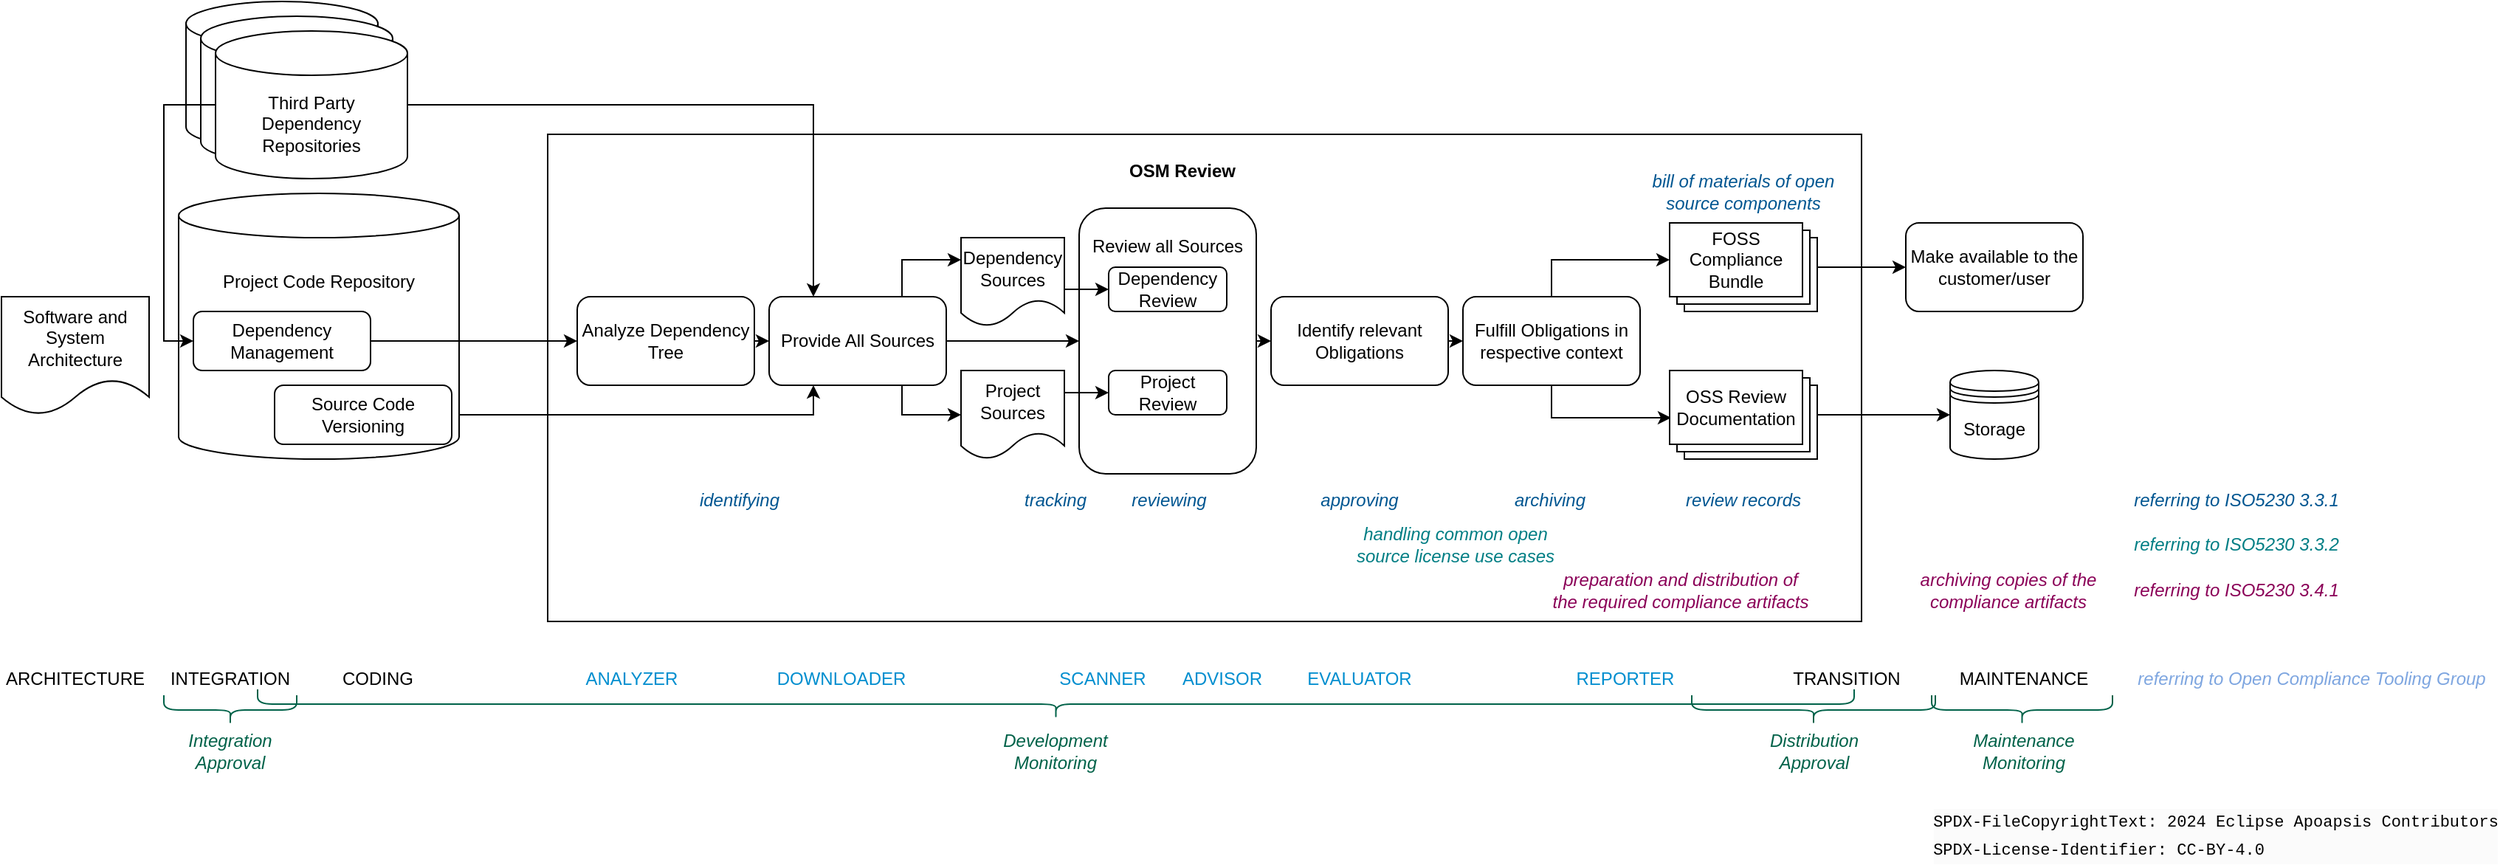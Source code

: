 <mxfile version="24.7.7">
  <diagram id="xuUUKhue_R7tiefVSpS-" name="Seite-1">
    <mxGraphModel dx="2226" dy="1311" grid="1" gridSize="10" guides="1" tooltips="1" connect="1" arrows="1" fold="1" page="0" pageScale="1" pageWidth="827" pageHeight="1169" math="0" shadow="0">
      <root>
        <mxCell id="0" />
        <mxCell id="1" parent="0" />
        <mxCell id="eEWZTHjZ0yC7olwLeoxw-5" value="" style="rounded=0;whiteSpace=wrap;html=1;" parent="1" vertex="1">
          <mxGeometry x="-340" y="20" width="890" height="330" as="geometry" />
        </mxCell>
        <mxCell id="eEWZTHjZ0yC7olwLeoxw-20" style="edgeStyle=orthogonalEdgeStyle;rounded=0;orthogonalLoop=1;jettySize=auto;html=1;exitX=1;exitY=0.5;exitDx=0;exitDy=0;entryX=0.25;entryY=1;entryDx=0;entryDy=0;" parent="1" source="eEWZTHjZ0yC7olwLeoxw-25" target="eEWZTHjZ0yC7olwLeoxw-8" edge="1">
          <mxGeometry relative="1" as="geometry" />
        </mxCell>
        <mxCell id="eEWZTHjZ0yC7olwLeoxw-1" value="Project Code Repository&lt;div&gt;&lt;br&gt;&lt;/div&gt;&lt;div&gt;&lt;br&gt;&lt;/div&gt;&lt;div&gt;&lt;br&gt;&lt;/div&gt;&lt;div&gt;&lt;br&gt;&lt;/div&gt;&lt;div&gt;&lt;br&gt;&lt;/div&gt;&lt;div&gt;&lt;br&gt;&lt;/div&gt;" style="shape=cylinder3;whiteSpace=wrap;html=1;boundedLbl=1;backgroundOutline=1;size=15;" parent="1" vertex="1">
          <mxGeometry x="-590" y="60" width="190" height="180" as="geometry" />
        </mxCell>
        <mxCell id="eEWZTHjZ0yC7olwLeoxw-2" value="Third Party Dependency Repositories" style="shape=cylinder3;whiteSpace=wrap;html=1;boundedLbl=1;backgroundOutline=1;size=15;" parent="1" vertex="1">
          <mxGeometry x="-585" y="-70" width="130" height="100" as="geometry" />
        </mxCell>
        <mxCell id="eEWZTHjZ0yC7olwLeoxw-3" value="Third Party Dependency Repositories" style="shape=cylinder3;whiteSpace=wrap;html=1;boundedLbl=1;backgroundOutline=1;size=15;" parent="1" vertex="1">
          <mxGeometry x="-575" y="-60" width="130" height="100" as="geometry" />
        </mxCell>
        <mxCell id="eEWZTHjZ0yC7olwLeoxw-16" style="edgeStyle=orthogonalEdgeStyle;rounded=0;orthogonalLoop=1;jettySize=auto;html=1;exitX=0;exitY=0.5;exitDx=0;exitDy=0;exitPerimeter=0;entryX=0;entryY=0.5;entryDx=0;entryDy=0;" parent="1" source="eEWZTHjZ0yC7olwLeoxw-4" target="eEWZTHjZ0yC7olwLeoxw-14" edge="1">
          <mxGeometry relative="1" as="geometry">
            <Array as="points">
              <mxPoint x="-600" />
              <mxPoint x="-600" y="160" />
            </Array>
          </mxGeometry>
        </mxCell>
        <mxCell id="eEWZTHjZ0yC7olwLeoxw-17" style="edgeStyle=orthogonalEdgeStyle;rounded=0;orthogonalLoop=1;jettySize=auto;html=1;exitX=1;exitY=0.5;exitDx=0;exitDy=0;exitPerimeter=0;entryX=0.25;entryY=0;entryDx=0;entryDy=0;" parent="1" source="eEWZTHjZ0yC7olwLeoxw-4" target="eEWZTHjZ0yC7olwLeoxw-8" edge="1">
          <mxGeometry relative="1" as="geometry" />
        </mxCell>
        <mxCell id="eEWZTHjZ0yC7olwLeoxw-4" value="Third Party Dependency Repositories" style="shape=cylinder3;whiteSpace=wrap;html=1;boundedLbl=1;backgroundOutline=1;size=15;" parent="1" vertex="1">
          <mxGeometry x="-565" y="-50" width="130" height="100" as="geometry" />
        </mxCell>
        <mxCell id="eEWZTHjZ0yC7olwLeoxw-27" style="edgeStyle=orthogonalEdgeStyle;rounded=0;orthogonalLoop=1;jettySize=auto;html=1;exitX=1;exitY=0.5;exitDx=0;exitDy=0;entryX=0;entryY=0.5;entryDx=0;entryDy=0;" parent="1" source="eEWZTHjZ0yC7olwLeoxw-6" target="eEWZTHjZ0yC7olwLeoxw-8" edge="1">
          <mxGeometry relative="1" as="geometry" />
        </mxCell>
        <mxCell id="eEWZTHjZ0yC7olwLeoxw-6" value="Analyze Dependency Tree" style="rounded=1;whiteSpace=wrap;html=1;" parent="1" vertex="1">
          <mxGeometry x="-320" y="130" width="120" height="60" as="geometry" />
        </mxCell>
        <mxCell id="eEWZTHjZ0yC7olwLeoxw-18" style="edgeStyle=orthogonalEdgeStyle;rounded=0;orthogonalLoop=1;jettySize=auto;html=1;exitX=0.75;exitY=0;exitDx=0;exitDy=0;entryX=0;entryY=0.25;entryDx=0;entryDy=0;" parent="1" source="eEWZTHjZ0yC7olwLeoxw-8" target="eEWZTHjZ0yC7olwLeoxw-12" edge="1">
          <mxGeometry relative="1" as="geometry" />
        </mxCell>
        <mxCell id="eEWZTHjZ0yC7olwLeoxw-21" style="edgeStyle=orthogonalEdgeStyle;rounded=0;orthogonalLoop=1;jettySize=auto;html=1;exitX=0.75;exitY=1;exitDx=0;exitDy=0;entryX=0;entryY=0.5;entryDx=0;entryDy=0;" parent="1" source="eEWZTHjZ0yC7olwLeoxw-8" target="eEWZTHjZ0yC7olwLeoxw-11" edge="1">
          <mxGeometry relative="1" as="geometry" />
        </mxCell>
        <mxCell id="JHhQLL7Nae5xic5dNa52-4" style="edgeStyle=orthogonalEdgeStyle;rounded=0;orthogonalLoop=1;jettySize=auto;html=1;exitX=1;exitY=0.5;exitDx=0;exitDy=0;entryX=0;entryY=0.5;entryDx=0;entryDy=0;" parent="1" source="eEWZTHjZ0yC7olwLeoxw-8" target="eEWZTHjZ0yC7olwLeoxw-9" edge="1">
          <mxGeometry relative="1" as="geometry" />
        </mxCell>
        <mxCell id="eEWZTHjZ0yC7olwLeoxw-8" value="Provide All Sources" style="rounded=1;whiteSpace=wrap;html=1;" parent="1" vertex="1">
          <mxGeometry x="-190" y="130" width="120" height="60" as="geometry" />
        </mxCell>
        <mxCell id="JHhQLL7Nae5xic5dNa52-5" style="edgeStyle=orthogonalEdgeStyle;rounded=0;orthogonalLoop=1;jettySize=auto;html=1;exitX=1;exitY=0.5;exitDx=0;exitDy=0;entryX=0;entryY=0.5;entryDx=0;entryDy=0;" parent="1" source="eEWZTHjZ0yC7olwLeoxw-9" target="K7p1FZsLge9AlGTGI-O_-1" edge="1">
          <mxGeometry relative="1" as="geometry" />
        </mxCell>
        <mxCell id="eEWZTHjZ0yC7olwLeoxw-9" value="Review all Sources&lt;div&gt;&lt;br&gt;&lt;/div&gt;&lt;div&gt;&lt;br&gt;&lt;/div&gt;&lt;div&gt;&lt;br&gt;&lt;/div&gt;&lt;div&gt;&lt;br&gt;&lt;/div&gt;&lt;div&gt;&lt;br&gt;&lt;/div&gt;&lt;div&gt;&lt;br&gt;&lt;/div&gt;&lt;div&gt;&lt;br&gt;&lt;/div&gt;&lt;div&gt;&lt;br&gt;&lt;/div&gt;&lt;div&gt;&lt;br&gt;&lt;/div&gt;" style="rounded=1;whiteSpace=wrap;html=1;" parent="1" vertex="1">
          <mxGeometry x="20" y="70" width="120" height="180" as="geometry" />
        </mxCell>
        <mxCell id="JHhQLL7Nae5xic5dNa52-10" style="edgeStyle=orthogonalEdgeStyle;rounded=0;orthogonalLoop=1;jettySize=auto;html=1;exitX=1;exitY=0.25;exitDx=0;exitDy=0;entryX=0;entryY=0.5;entryDx=0;entryDy=0;" parent="1" source="eEWZTHjZ0yC7olwLeoxw-11" target="eEWZTHjZ0yC7olwLeoxw-22" edge="1">
          <mxGeometry relative="1" as="geometry" />
        </mxCell>
        <mxCell id="eEWZTHjZ0yC7olwLeoxw-11" value="Project Sources" style="shape=document;whiteSpace=wrap;html=1;boundedLbl=1;" parent="1" vertex="1">
          <mxGeometry x="-60" y="180" width="70" height="60" as="geometry" />
        </mxCell>
        <mxCell id="JHhQLL7Nae5xic5dNa52-9" style="edgeStyle=orthogonalEdgeStyle;rounded=0;orthogonalLoop=1;jettySize=auto;html=1;exitX=1;exitY=0.5;exitDx=0;exitDy=0;entryX=0;entryY=0.5;entryDx=0;entryDy=0;" parent="1" source="eEWZTHjZ0yC7olwLeoxw-12" target="eEWZTHjZ0yC7olwLeoxw-23" edge="1">
          <mxGeometry relative="1" as="geometry">
            <Array as="points">
              <mxPoint x="10" y="125" />
            </Array>
          </mxGeometry>
        </mxCell>
        <mxCell id="eEWZTHjZ0yC7olwLeoxw-12" value="Dependency Sources" style="shape=document;whiteSpace=wrap;html=1;boundedLbl=1;" parent="1" vertex="1">
          <mxGeometry x="-60" y="90" width="70" height="60" as="geometry" />
        </mxCell>
        <mxCell id="eEWZTHjZ0yC7olwLeoxw-26" style="edgeStyle=orthogonalEdgeStyle;rounded=0;orthogonalLoop=1;jettySize=auto;html=1;exitX=1;exitY=0.5;exitDx=0;exitDy=0;entryX=0;entryY=0.5;entryDx=0;entryDy=0;" parent="1" source="eEWZTHjZ0yC7olwLeoxw-14" target="eEWZTHjZ0yC7olwLeoxw-6" edge="1">
          <mxGeometry relative="1" as="geometry" />
        </mxCell>
        <mxCell id="eEWZTHjZ0yC7olwLeoxw-14" value="Dependency Management" style="rounded=1;whiteSpace=wrap;html=1;" parent="1" vertex="1">
          <mxGeometry x="-580" y="140" width="120" height="40" as="geometry" />
        </mxCell>
        <mxCell id="eEWZTHjZ0yC7olwLeoxw-22" value="Project Review" style="rounded=1;whiteSpace=wrap;html=1;" parent="1" vertex="1">
          <mxGeometry x="40" y="180" width="80" height="30" as="geometry" />
        </mxCell>
        <mxCell id="eEWZTHjZ0yC7olwLeoxw-23" value="Dependency Review" style="rounded=1;whiteSpace=wrap;html=1;" parent="1" vertex="1">
          <mxGeometry x="40" y="110" width="80" height="30" as="geometry" />
        </mxCell>
        <mxCell id="eEWZTHjZ0yC7olwLeoxw-25" value="Source Code Versioning" style="rounded=1;whiteSpace=wrap;html=1;" parent="1" vertex="1">
          <mxGeometry x="-525" y="190" width="120" height="40" as="geometry" />
        </mxCell>
        <mxCell id="JHhQLL7Nae5xic5dNa52-6" style="edgeStyle=orthogonalEdgeStyle;rounded=0;orthogonalLoop=1;jettySize=auto;html=1;exitX=1;exitY=0.5;exitDx=0;exitDy=0;entryX=0;entryY=0.5;entryDx=0;entryDy=0;" parent="1" source="K7p1FZsLge9AlGTGI-O_-1" target="K7p1FZsLge9AlGTGI-O_-2" edge="1">
          <mxGeometry relative="1" as="geometry" />
        </mxCell>
        <mxCell id="K7p1FZsLge9AlGTGI-O_-1" value="Identify relevant Obligations" style="rounded=1;whiteSpace=wrap;html=1;" parent="1" vertex="1">
          <mxGeometry x="150" y="130" width="120" height="60" as="geometry" />
        </mxCell>
        <mxCell id="XHtEqkfqFvnu2nEaguyk-1" value="" style="edgeStyle=orthogonalEdgeStyle;rounded=0;orthogonalLoop=1;jettySize=auto;html=1;entryX=0;entryY=0;entryDx=0;entryDy=25;entryPerimeter=0;exitX=0.5;exitY=0;exitDx=0;exitDy=0;" parent="1" source="K7p1FZsLge9AlGTGI-O_-2" target="K7p1FZsLge9AlGTGI-O_-4" edge="1">
          <mxGeometry relative="1" as="geometry" />
        </mxCell>
        <mxCell id="XHtEqkfqFvnu2nEaguyk-2" style="edgeStyle=orthogonalEdgeStyle;rounded=0;orthogonalLoop=1;jettySize=auto;html=1;entryX=0.011;entryY=0.64;entryDx=0;entryDy=0;entryPerimeter=0;exitX=0.5;exitY=1;exitDx=0;exitDy=0;" parent="1" source="K7p1FZsLge9AlGTGI-O_-2" target="JHhQLL7Nae5xic5dNa52-3" edge="1">
          <mxGeometry relative="1" as="geometry" />
        </mxCell>
        <mxCell id="K7p1FZsLge9AlGTGI-O_-2" value="Fulfill Obligations in respective context" style="rounded=1;whiteSpace=wrap;html=1;" parent="1" vertex="1">
          <mxGeometry x="280" y="130" width="120" height="60" as="geometry" />
        </mxCell>
        <mxCell id="K7p1FZsLge9AlGTGI-O_-9" value="" style="edgeStyle=orthogonalEdgeStyle;rounded=0;orthogonalLoop=1;jettySize=auto;html=1;" parent="1" source="K7p1FZsLge9AlGTGI-O_-4" target="K7p1FZsLge9AlGTGI-O_-8" edge="1">
          <mxGeometry relative="1" as="geometry" />
        </mxCell>
        <mxCell id="K7p1FZsLge9AlGTGI-O_-4" value="" style="verticalLabelPosition=bottom;verticalAlign=top;html=1;shape=mxgraph.basic.layered_rect;dx=10;outlineConnect=0;" parent="1" vertex="1">
          <mxGeometry x="420" y="80" width="100" height="60" as="geometry" />
        </mxCell>
        <mxCell id="K7p1FZsLge9AlGTGI-O_-7" value="" style="edgeStyle=orthogonalEdgeStyle;rounded=0;orthogonalLoop=1;jettySize=auto;html=1;" parent="1" source="K7p1FZsLge9AlGTGI-O_-5" target="K7p1FZsLge9AlGTGI-O_-6" edge="1">
          <mxGeometry relative="1" as="geometry" />
        </mxCell>
        <mxCell id="K7p1FZsLge9AlGTGI-O_-5" value="" style="verticalLabelPosition=bottom;verticalAlign=top;html=1;shape=mxgraph.basic.layered_rect;dx=10;outlineConnect=0;align=center;" parent="1" vertex="1">
          <mxGeometry x="420" y="180" width="100" height="60" as="geometry" />
        </mxCell>
        <mxCell id="K7p1FZsLge9AlGTGI-O_-6" value="Storage" style="shape=datastore;whiteSpace=wrap;html=1;" parent="1" vertex="1">
          <mxGeometry x="610" y="180" width="60" height="60" as="geometry" />
        </mxCell>
        <mxCell id="K7p1FZsLge9AlGTGI-O_-8" value="Make available to the customer/user" style="rounded=1;whiteSpace=wrap;html=1;" parent="1" vertex="1">
          <mxGeometry x="580" y="80" width="120" height="60" as="geometry" />
        </mxCell>
        <mxCell id="rexv1V_cG0RWS3yGMFre-1" value="CODING" style="text;html=1;strokeColor=none;fillColor=none;align=center;verticalAlign=middle;whiteSpace=wrap;rounded=0;" parent="1" vertex="1">
          <mxGeometry x="-485" y="374" width="60" height="30" as="geometry" />
        </mxCell>
        <mxCell id="rexv1V_cG0RWS3yGMFre-2" value="ANALYZER" style="text;html=1;strokeColor=none;fillColor=none;align=center;verticalAlign=middle;whiteSpace=wrap;rounded=0;fontColor=#008ECF;" parent="1" vertex="1">
          <mxGeometry x="-313" y="374" width="60" height="30" as="geometry" />
        </mxCell>
        <mxCell id="rexv1V_cG0RWS3yGMFre-3" value="DOWNLOADER" style="text;html=1;strokeColor=none;fillColor=none;align=center;verticalAlign=middle;whiteSpace=wrap;rounded=0;fontColor=#008ECF;" parent="1" vertex="1">
          <mxGeometry x="-171" y="374" width="60" height="30" as="geometry" />
        </mxCell>
        <mxCell id="rexv1V_cG0RWS3yGMFre-4" value="SCANNER" style="text;html=1;strokeColor=none;fillColor=none;align=center;verticalAlign=middle;whiteSpace=wrap;rounded=0;fontColor=#008ECF;" parent="1" vertex="1">
          <mxGeometry x="6" y="374" width="60" height="30" as="geometry" />
        </mxCell>
        <mxCell id="rexv1V_cG0RWS3yGMFre-5" value="EVALUATOR" style="text;html=1;strokeColor=none;fillColor=none;align=center;verticalAlign=middle;whiteSpace=wrap;rounded=0;fontColor=#008ECF;" parent="1" vertex="1">
          <mxGeometry x="180" y="374" width="60" height="30" as="geometry" />
        </mxCell>
        <mxCell id="rexv1V_cG0RWS3yGMFre-6" value="REPORTER" style="text;html=1;strokeColor=none;fillColor=none;align=center;verticalAlign=middle;whiteSpace=wrap;rounded=0;fontColor=#008ECF;" parent="1" vertex="1">
          <mxGeometry x="360" y="374" width="60" height="30" as="geometry" />
        </mxCell>
        <mxCell id="rexv1V_cG0RWS3yGMFre-7" value="ADVISOR" style="text;html=1;strokeColor=none;fillColor=none;align=center;verticalAlign=middle;whiteSpace=wrap;rounded=0;fontColor=#008ECF;" parent="1" vertex="1">
          <mxGeometry x="87" y="374" width="60" height="30" as="geometry" />
        </mxCell>
        <mxCell id="rexv1V_cG0RWS3yGMFre-8" value="MAINTENANCE" style="text;html=1;strokeColor=none;fillColor=none;align=center;verticalAlign=middle;whiteSpace=wrap;rounded=0;" parent="1" vertex="1">
          <mxGeometry x="630" y="374" width="60" height="30" as="geometry" />
        </mxCell>
        <mxCell id="DgDBfwNnz2lhj84BkvK8-1" value="TRANSITION" style="text;html=1;strokeColor=none;fillColor=none;align=center;verticalAlign=middle;whiteSpace=wrap;rounded=0;" parent="1" vertex="1">
          <mxGeometry x="510" y="374" width="60" height="30" as="geometry" />
        </mxCell>
        <mxCell id="T1ONZzljZVpEbdtJxiyZ-1" value="INTEGRATION" style="text;html=1;strokeColor=none;fillColor=none;align=center;verticalAlign=middle;whiteSpace=wrap;rounded=0;" parent="1" vertex="1">
          <mxGeometry x="-585" y="374" width="60" height="30" as="geometry" />
        </mxCell>
        <mxCell id="n9HJxm3kv4PM5t58PjT2-1" value="identifying" style="text;html=1;strokeColor=none;fillColor=none;align=center;verticalAlign=middle;whiteSpace=wrap;rounded=0;fontStyle=2;fontColor=#005691;" parent="1" vertex="1">
          <mxGeometry x="-240" y="253" width="60" height="30" as="geometry" />
        </mxCell>
        <mxCell id="n9HJxm3kv4PM5t58PjT2-2" value="tracking" style="text;html=1;strokeColor=none;fillColor=none;align=center;verticalAlign=middle;whiteSpace=wrap;rounded=0;fontStyle=2;fontColor=#005691;" parent="1" vertex="1">
          <mxGeometry x="-26" y="253" width="60" height="30" as="geometry" />
        </mxCell>
        <mxCell id="n9HJxm3kv4PM5t58PjT2-3" value="reviewing" style="text;html=1;strokeColor=none;fillColor=none;align=center;verticalAlign=middle;whiteSpace=wrap;rounded=0;fontStyle=2;fontColor=#005691;" parent="1" vertex="1">
          <mxGeometry x="51" y="253" width="60" height="30" as="geometry" />
        </mxCell>
        <mxCell id="n9HJxm3kv4PM5t58PjT2-4" value="approving" style="text;html=1;strokeColor=none;fillColor=none;align=center;verticalAlign=middle;whiteSpace=wrap;rounded=0;fontStyle=2;fontColor=#005691;" parent="1" vertex="1">
          <mxGeometry x="180" y="253" width="60" height="30" as="geometry" />
        </mxCell>
        <mxCell id="n9HJxm3kv4PM5t58PjT2-5" value="archiving" style="text;html=1;strokeColor=none;fillColor=none;align=center;verticalAlign=middle;whiteSpace=wrap;rounded=0;fontStyle=2;fontColor=#005691;" parent="1" vertex="1">
          <mxGeometry x="309" y="253" width="60" height="30" as="geometry" />
        </mxCell>
        <mxCell id="n9HJxm3kv4PM5t58PjT2-6" value="bill of materials of open source components" style="text;html=1;strokeColor=none;fillColor=none;align=center;verticalAlign=middle;whiteSpace=wrap;rounded=0;fontStyle=2;fontColor=#005691;" parent="1" vertex="1">
          <mxGeometry x="400" y="44" width="140" height="30" as="geometry" />
        </mxCell>
        <mxCell id="n9HJxm3kv4PM5t58PjT2-7" value="review records" style="text;html=1;strokeColor=none;fillColor=none;align=center;verticalAlign=middle;whiteSpace=wrap;rounded=0;fontStyle=2;fontColor=#005691;" parent="1" vertex="1">
          <mxGeometry x="420" y="253" width="100" height="30" as="geometry" />
        </mxCell>
        <mxCell id="n9HJxm3kv4PM5t58PjT2-8" value="handling common open source license use cases" style="text;html=1;strokeColor=none;fillColor=none;align=center;verticalAlign=middle;whiteSpace=wrap;rounded=0;fontStyle=2;fontColor=#007E84;" parent="1" vertex="1">
          <mxGeometry x="200" y="283" width="150" height="30" as="geometry" />
        </mxCell>
        <mxCell id="n9HJxm3kv4PM5t58PjT2-9" value="referring to ISO5230 3.3.1" style="text;html=1;strokeColor=none;fillColor=none;align=center;verticalAlign=middle;whiteSpace=wrap;rounded=0;fontStyle=2;fontColor=#005691;" parent="1" vertex="1">
          <mxGeometry x="679" y="253" width="250" height="30" as="geometry" />
        </mxCell>
        <mxCell id="n9HJxm3kv4PM5t58PjT2-10" value="referring to ISO5230 3.3.2" style="text;html=1;strokeColor=none;fillColor=none;align=center;verticalAlign=middle;whiteSpace=wrap;rounded=0;fontStyle=2;fontColor=#007E84;" parent="1" vertex="1">
          <mxGeometry x="679" y="283" width="250" height="30" as="geometry" />
        </mxCell>
        <mxCell id="IHzb-_GoSoopotLW9giC-1" value="preparation and distribution of the required compliance artifacts" style="text;html=1;strokeColor=none;fillColor=none;align=center;verticalAlign=middle;whiteSpace=wrap;rounded=0;fontStyle=2;fontColor=#8B0158;" parent="1" vertex="1">
          <mxGeometry x="338" y="314" width="179" height="30" as="geometry" />
        </mxCell>
        <mxCell id="IHzb-_GoSoopotLW9giC-2" value="archiving copies of the compliance artifacts" style="text;html=1;strokeColor=none;fillColor=none;align=center;verticalAlign=middle;whiteSpace=wrap;rounded=0;fontStyle=2;fontColor=#8B0158;" parent="1" vertex="1">
          <mxGeometry x="560" y="314" width="179" height="30" as="geometry" />
        </mxCell>
        <mxCell id="IHzb-_GoSoopotLW9giC-3" value="referring to ISO5230 3.4.1" style="text;html=1;strokeColor=none;fillColor=none;align=center;verticalAlign=middle;whiteSpace=wrap;rounded=0;fontStyle=2;fontColor=#8B0158;" parent="1" vertex="1">
          <mxGeometry x="679" y="314" width="250" height="30" as="geometry" />
        </mxCell>
        <mxCell id="hZed_4Wwk7m99ahkbT5d-1" value="OSM Review" style="text;html=1;strokeColor=none;fillColor=none;align=center;verticalAlign=middle;whiteSpace=wrap;rounded=0;fontStyle=1" parent="1" vertex="1">
          <mxGeometry x="20" y="30" width="140" height="30" as="geometry" />
        </mxCell>
        <mxCell id="JHhQLL7Nae5xic5dNa52-1" value="FOSS Compliance Bundle" style="rounded=0;whiteSpace=wrap;html=1;" parent="1" vertex="1">
          <mxGeometry x="420" y="80" width="90" height="50" as="geometry" />
        </mxCell>
        <mxCell id="JHhQLL7Nae5xic5dNa52-3" value="OSS Review Documentation" style="rounded=0;whiteSpace=wrap;html=1;" parent="1" vertex="1">
          <mxGeometry x="420" y="180" width="90" height="50" as="geometry" />
        </mxCell>
        <mxCell id="PYz0iK1R5dMs60hai9iV-1" value="referring to Open Compliance Tooling Group" style="text;html=1;strokeColor=none;fillColor=none;align=center;verticalAlign=middle;whiteSpace=wrap;rounded=0;fontStyle=2;fontColor=#7EA6E0;" parent="1" vertex="1">
          <mxGeometry x="730" y="374" width="250" height="30" as="geometry" />
        </mxCell>
        <mxCell id="PYz0iK1R5dMs60hai9iV-2" value="Integration Approval" style="text;html=1;strokeColor=none;fillColor=none;align=center;verticalAlign=middle;whiteSpace=wrap;rounded=0;fontStyle=2;fontColor=#006249;" parent="1" vertex="1">
          <mxGeometry x="-585" y="423" width="60" height="30" as="geometry" />
        </mxCell>
        <mxCell id="PYz0iK1R5dMs60hai9iV-3" value="Development Monitoring" style="text;html=1;strokeColor=none;fillColor=none;align=center;verticalAlign=middle;whiteSpace=wrap;rounded=0;fontStyle=2;fontColor=#006249;" parent="1" vertex="1">
          <mxGeometry x="-26" y="423" width="60" height="30" as="geometry" />
        </mxCell>
        <mxCell id="PYz0iK1R5dMs60hai9iV-4" value="Distribution Approval" style="text;html=1;strokeColor=none;fillColor=none;align=center;verticalAlign=middle;whiteSpace=wrap;rounded=0;fontStyle=2;fontColor=#006249;" parent="1" vertex="1">
          <mxGeometry x="487.5" y="423" width="60" height="30" as="geometry" />
        </mxCell>
        <mxCell id="PYz0iK1R5dMs60hai9iV-5" value="Maintenance Monitoring" style="text;html=1;strokeColor=none;fillColor=none;align=center;verticalAlign=middle;whiteSpace=wrap;rounded=0;fontStyle=2;fontColor=#006249;" parent="1" vertex="1">
          <mxGeometry x="630" y="423" width="60" height="30" as="geometry" />
        </mxCell>
        <mxCell id="PYz0iK1R5dMs60hai9iV-6" value="" style="shape=curlyBracket;whiteSpace=wrap;html=1;rounded=1;flipH=1;fontColor=#006249;rotation=90;strokeColor=#006249;" parent="1" vertex="1">
          <mxGeometry x="-565" y="365" width="20" height="90" as="geometry" />
        </mxCell>
        <mxCell id="PYz0iK1R5dMs60hai9iV-7" value="" style="shape=curlyBracket;whiteSpace=wrap;html=1;rounded=1;flipH=1;fontColor=#006249;rotation=90;strokeColor=#006249;" parent="1" vertex="1">
          <mxGeometry x="-5.75" y="-134.75" width="20" height="1081.5" as="geometry" />
        </mxCell>
        <mxCell id="PYz0iK1R5dMs60hai9iV-8" value="" style="shape=curlyBracket;whiteSpace=wrap;html=1;rounded=1;flipH=1;fontColor=#006249;rotation=90;strokeColor=#006249;" parent="1" vertex="1">
          <mxGeometry x="507.5" y="327.5" width="20" height="165" as="geometry" />
        </mxCell>
        <mxCell id="PYz0iK1R5dMs60hai9iV-11" value="" style="shape=curlyBracket;whiteSpace=wrap;html=1;rounded=1;flipH=1;fontColor=#006249;rotation=90;strokeColor=#006249;" parent="1" vertex="1">
          <mxGeometry x="648.75" y="348.75" width="20" height="122.5" as="geometry" />
        </mxCell>
        <mxCell id="E2glu2OCsb4brHWwVSmb-1" value="ARCHITECTURE" style="text;html=1;strokeColor=none;fillColor=none;align=center;verticalAlign=middle;whiteSpace=wrap;rounded=0;" parent="1" vertex="1">
          <mxGeometry x="-690" y="374" width="60" height="30" as="geometry" />
        </mxCell>
        <mxCell id="E2glu2OCsb4brHWwVSmb-2" value="Software and System Architecture" style="shape=document;whiteSpace=wrap;html=1;boundedLbl=1;" parent="1" vertex="1">
          <mxGeometry x="-710" y="130" width="100" height="80" as="geometry" />
        </mxCell>
        <mxCell id="HB1cm-jtd8iq3pRU2G_S-1" value="&lt;div style=&quot;text-align: left; background-color: rgb(251, 251, 251); font-family: Consolas, &amp;quot;Courier New&amp;quot;, monospace; line-height: 19px; white-space: pre; font-size: 11px;&quot;&gt;SPDX-FileCopyrightText: 2024 Eclipse Apoapsis Contributors&lt;/div&gt;&lt;div style=&quot;text-align: left; background-color: rgb(251, 251, 251); font-family: Consolas, &amp;quot;Courier New&amp;quot;, monospace; line-height: 19px; white-space: pre; font-size: 11px;&quot;&gt;&lt;div style=&quot;line-height: 19px;&quot;&gt;SPDX-License-Identifier: CC-BY-4.0&lt;/div&gt;&lt;/div&gt;" style="text;html=1;align=center;verticalAlign=middle;whiteSpace=wrap;rounded=0;" vertex="1" parent="1">
          <mxGeometry x="760" y="480" width="60" height="30" as="geometry" />
        </mxCell>
      </root>
    </mxGraphModel>
  </diagram>
</mxfile>
